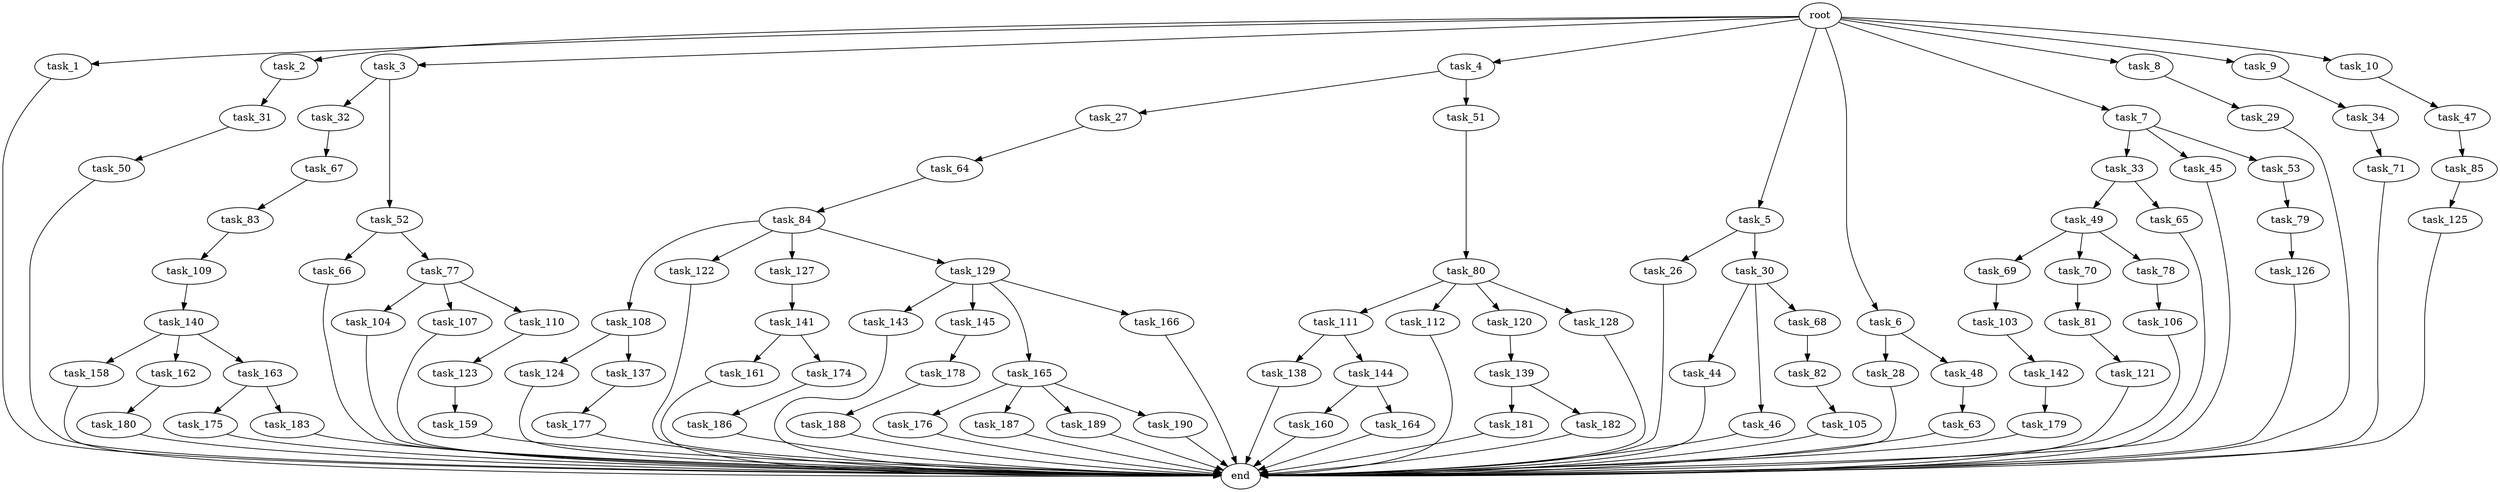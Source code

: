 digraph G {
  root [size="0.000000"];
  task_1 [size="1024.000000"];
  task_2 [size="1024.000000"];
  task_3 [size="1024.000000"];
  task_4 [size="1024.000000"];
  task_5 [size="1024.000000"];
  task_6 [size="1024.000000"];
  task_7 [size="1024.000000"];
  task_8 [size="1024.000000"];
  task_9 [size="1024.000000"];
  task_10 [size="1024.000000"];
  task_26 [size="77309411328.000000"];
  task_27 [size="214748364800.000000"];
  task_28 [size="695784701952.000000"];
  task_29 [size="695784701952.000000"];
  task_30 [size="77309411328.000000"];
  task_31 [size="858993459200.000000"];
  task_32 [size="695784701952.000000"];
  task_33 [size="549755813888.000000"];
  task_34 [size="549755813888.000000"];
  task_44 [size="695784701952.000000"];
  task_45 [size="549755813888.000000"];
  task_46 [size="695784701952.000000"];
  task_47 [size="214748364800.000000"];
  task_48 [size="695784701952.000000"];
  task_49 [size="214748364800.000000"];
  task_50 [size="137438953472.000000"];
  task_51 [size="214748364800.000000"];
  task_52 [size="695784701952.000000"];
  task_53 [size="549755813888.000000"];
  task_63 [size="137438953472.000000"];
  task_64 [size="137438953472.000000"];
  task_65 [size="214748364800.000000"];
  task_66 [size="420906795008.000000"];
  task_67 [size="549755813888.000000"];
  task_68 [size="695784701952.000000"];
  task_69 [size="695784701952.000000"];
  task_70 [size="695784701952.000000"];
  task_71 [size="420906795008.000000"];
  task_77 [size="420906795008.000000"];
  task_78 [size="695784701952.000000"];
  task_79 [size="34359738368.000000"];
  task_80 [size="34359738368.000000"];
  task_81 [size="420906795008.000000"];
  task_82 [size="34359738368.000000"];
  task_83 [size="34359738368.000000"];
  task_84 [size="420906795008.000000"];
  task_85 [size="77309411328.000000"];
  task_103 [size="420906795008.000000"];
  task_104 [size="309237645312.000000"];
  task_105 [size="34359738368.000000"];
  task_106 [size="77309411328.000000"];
  task_107 [size="309237645312.000000"];
  task_108 [size="695784701952.000000"];
  task_109 [size="549755813888.000000"];
  task_110 [size="309237645312.000000"];
  task_111 [size="549755813888.000000"];
  task_112 [size="549755813888.000000"];
  task_120 [size="549755813888.000000"];
  task_121 [size="137438953472.000000"];
  task_122 [size="695784701952.000000"];
  task_123 [size="309237645312.000000"];
  task_124 [size="420906795008.000000"];
  task_125 [size="858993459200.000000"];
  task_126 [size="137438953472.000000"];
  task_127 [size="695784701952.000000"];
  task_128 [size="549755813888.000000"];
  task_129 [size="695784701952.000000"];
  task_137 [size="420906795008.000000"];
  task_138 [size="34359738368.000000"];
  task_139 [size="695784701952.000000"];
  task_140 [size="137438953472.000000"];
  task_141 [size="695784701952.000000"];
  task_142 [size="137438953472.000000"];
  task_143 [size="309237645312.000000"];
  task_144 [size="34359738368.000000"];
  task_145 [size="309237645312.000000"];
  task_158 [size="77309411328.000000"];
  task_159 [size="309237645312.000000"];
  task_160 [size="858993459200.000000"];
  task_161 [size="77309411328.000000"];
  task_162 [size="77309411328.000000"];
  task_163 [size="77309411328.000000"];
  task_164 [size="858993459200.000000"];
  task_165 [size="309237645312.000000"];
  task_166 [size="309237645312.000000"];
  task_174 [size="77309411328.000000"];
  task_175 [size="34359738368.000000"];
  task_176 [size="137438953472.000000"];
  task_177 [size="214748364800.000000"];
  task_178 [size="34359738368.000000"];
  task_179 [size="214748364800.000000"];
  task_180 [size="858993459200.000000"];
  task_181 [size="420906795008.000000"];
  task_182 [size="420906795008.000000"];
  task_183 [size="34359738368.000000"];
  task_186 [size="549755813888.000000"];
  task_187 [size="137438953472.000000"];
  task_188 [size="420906795008.000000"];
  task_189 [size="137438953472.000000"];
  task_190 [size="137438953472.000000"];
  end [size="0.000000"];

  root -> task_1 [size="1.000000"];
  root -> task_2 [size="1.000000"];
  root -> task_3 [size="1.000000"];
  root -> task_4 [size="1.000000"];
  root -> task_5 [size="1.000000"];
  root -> task_6 [size="1.000000"];
  root -> task_7 [size="1.000000"];
  root -> task_8 [size="1.000000"];
  root -> task_9 [size="1.000000"];
  root -> task_10 [size="1.000000"];
  task_1 -> end [size="1.000000"];
  task_2 -> task_31 [size="838860800.000000"];
  task_3 -> task_32 [size="679477248.000000"];
  task_3 -> task_52 [size="679477248.000000"];
  task_4 -> task_27 [size="209715200.000000"];
  task_4 -> task_51 [size="209715200.000000"];
  task_5 -> task_26 [size="75497472.000000"];
  task_5 -> task_30 [size="75497472.000000"];
  task_6 -> task_28 [size="679477248.000000"];
  task_6 -> task_48 [size="679477248.000000"];
  task_7 -> task_33 [size="536870912.000000"];
  task_7 -> task_45 [size="536870912.000000"];
  task_7 -> task_53 [size="536870912.000000"];
  task_8 -> task_29 [size="679477248.000000"];
  task_9 -> task_34 [size="536870912.000000"];
  task_10 -> task_47 [size="209715200.000000"];
  task_26 -> end [size="1.000000"];
  task_27 -> task_64 [size="134217728.000000"];
  task_28 -> end [size="1.000000"];
  task_29 -> end [size="1.000000"];
  task_30 -> task_44 [size="679477248.000000"];
  task_30 -> task_46 [size="679477248.000000"];
  task_30 -> task_68 [size="679477248.000000"];
  task_31 -> task_50 [size="134217728.000000"];
  task_32 -> task_67 [size="536870912.000000"];
  task_33 -> task_49 [size="209715200.000000"];
  task_33 -> task_65 [size="209715200.000000"];
  task_34 -> task_71 [size="411041792.000000"];
  task_44 -> end [size="1.000000"];
  task_45 -> end [size="1.000000"];
  task_46 -> end [size="1.000000"];
  task_47 -> task_85 [size="75497472.000000"];
  task_48 -> task_63 [size="134217728.000000"];
  task_49 -> task_69 [size="679477248.000000"];
  task_49 -> task_70 [size="679477248.000000"];
  task_49 -> task_78 [size="679477248.000000"];
  task_50 -> end [size="1.000000"];
  task_51 -> task_80 [size="33554432.000000"];
  task_52 -> task_66 [size="411041792.000000"];
  task_52 -> task_77 [size="411041792.000000"];
  task_53 -> task_79 [size="33554432.000000"];
  task_63 -> end [size="1.000000"];
  task_64 -> task_84 [size="411041792.000000"];
  task_65 -> end [size="1.000000"];
  task_66 -> end [size="1.000000"];
  task_67 -> task_83 [size="33554432.000000"];
  task_68 -> task_82 [size="33554432.000000"];
  task_69 -> task_103 [size="411041792.000000"];
  task_70 -> task_81 [size="411041792.000000"];
  task_71 -> end [size="1.000000"];
  task_77 -> task_104 [size="301989888.000000"];
  task_77 -> task_107 [size="301989888.000000"];
  task_77 -> task_110 [size="301989888.000000"];
  task_78 -> task_106 [size="75497472.000000"];
  task_79 -> task_126 [size="134217728.000000"];
  task_80 -> task_111 [size="536870912.000000"];
  task_80 -> task_112 [size="536870912.000000"];
  task_80 -> task_120 [size="536870912.000000"];
  task_80 -> task_128 [size="536870912.000000"];
  task_81 -> task_121 [size="134217728.000000"];
  task_82 -> task_105 [size="33554432.000000"];
  task_83 -> task_109 [size="536870912.000000"];
  task_84 -> task_108 [size="679477248.000000"];
  task_84 -> task_122 [size="679477248.000000"];
  task_84 -> task_127 [size="679477248.000000"];
  task_84 -> task_129 [size="679477248.000000"];
  task_85 -> task_125 [size="838860800.000000"];
  task_103 -> task_142 [size="134217728.000000"];
  task_104 -> end [size="1.000000"];
  task_105 -> end [size="1.000000"];
  task_106 -> end [size="1.000000"];
  task_107 -> end [size="1.000000"];
  task_108 -> task_124 [size="411041792.000000"];
  task_108 -> task_137 [size="411041792.000000"];
  task_109 -> task_140 [size="134217728.000000"];
  task_110 -> task_123 [size="301989888.000000"];
  task_111 -> task_138 [size="33554432.000000"];
  task_111 -> task_144 [size="33554432.000000"];
  task_112 -> end [size="1.000000"];
  task_120 -> task_139 [size="679477248.000000"];
  task_121 -> end [size="1.000000"];
  task_122 -> end [size="1.000000"];
  task_123 -> task_159 [size="301989888.000000"];
  task_124 -> end [size="1.000000"];
  task_125 -> end [size="1.000000"];
  task_126 -> end [size="1.000000"];
  task_127 -> task_141 [size="679477248.000000"];
  task_128 -> end [size="1.000000"];
  task_129 -> task_143 [size="301989888.000000"];
  task_129 -> task_145 [size="301989888.000000"];
  task_129 -> task_165 [size="301989888.000000"];
  task_129 -> task_166 [size="301989888.000000"];
  task_137 -> task_177 [size="209715200.000000"];
  task_138 -> end [size="1.000000"];
  task_139 -> task_181 [size="411041792.000000"];
  task_139 -> task_182 [size="411041792.000000"];
  task_140 -> task_158 [size="75497472.000000"];
  task_140 -> task_162 [size="75497472.000000"];
  task_140 -> task_163 [size="75497472.000000"];
  task_141 -> task_161 [size="75497472.000000"];
  task_141 -> task_174 [size="75497472.000000"];
  task_142 -> task_179 [size="209715200.000000"];
  task_143 -> end [size="1.000000"];
  task_144 -> task_160 [size="838860800.000000"];
  task_144 -> task_164 [size="838860800.000000"];
  task_145 -> task_178 [size="33554432.000000"];
  task_158 -> end [size="1.000000"];
  task_159 -> end [size="1.000000"];
  task_160 -> end [size="1.000000"];
  task_161 -> end [size="1.000000"];
  task_162 -> task_180 [size="838860800.000000"];
  task_163 -> task_175 [size="33554432.000000"];
  task_163 -> task_183 [size="33554432.000000"];
  task_164 -> end [size="1.000000"];
  task_165 -> task_176 [size="134217728.000000"];
  task_165 -> task_187 [size="134217728.000000"];
  task_165 -> task_189 [size="134217728.000000"];
  task_165 -> task_190 [size="134217728.000000"];
  task_166 -> end [size="1.000000"];
  task_174 -> task_186 [size="536870912.000000"];
  task_175 -> end [size="1.000000"];
  task_176 -> end [size="1.000000"];
  task_177 -> end [size="1.000000"];
  task_178 -> task_188 [size="411041792.000000"];
  task_179 -> end [size="1.000000"];
  task_180 -> end [size="1.000000"];
  task_181 -> end [size="1.000000"];
  task_182 -> end [size="1.000000"];
  task_183 -> end [size="1.000000"];
  task_186 -> end [size="1.000000"];
  task_187 -> end [size="1.000000"];
  task_188 -> end [size="1.000000"];
  task_189 -> end [size="1.000000"];
  task_190 -> end [size="1.000000"];
}
